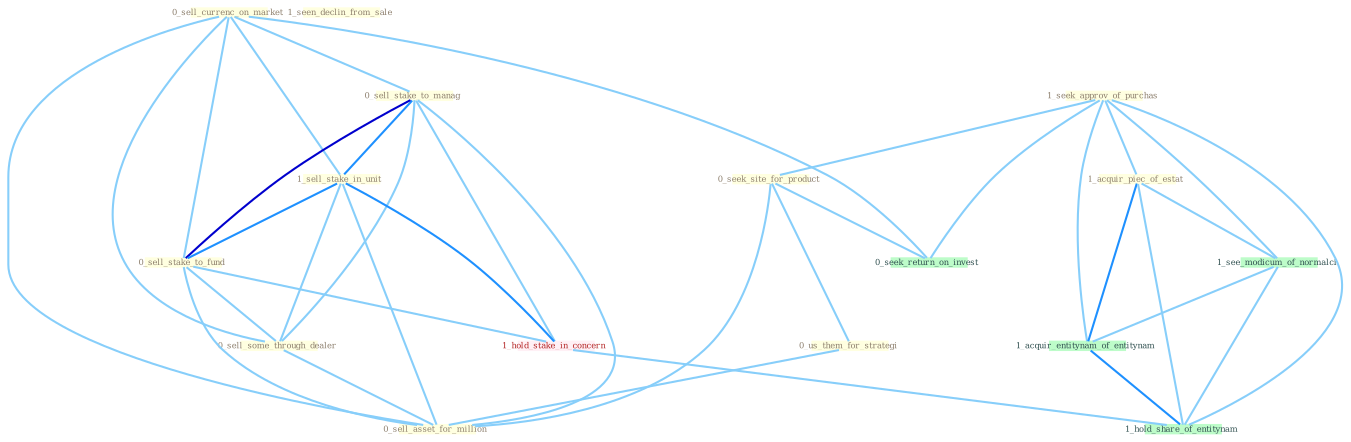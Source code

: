Graph G{ 
    node
    [shape=polygon,style=filled,width=.5,height=.06,color="#BDFCC9",fixedsize=true,fontsize=4,
    fontcolor="#2f4f4f"];
    {node
    [color="#ffffe0", fontcolor="#8b7d6b"] "0_sell_currenc_on_market " "0_sell_stake_to_manag " "1_seen_declin_from_sale " "1_seek_approv_of_purchas " "1_sell_stake_in_unit " "0_sell_stake_to_fund " "0_seek_site_for_product " "0_sell_some_through_dealer " "0_us_them_for_strategi " "0_sell_asset_for_million " "1_acquir_piec_of_estat "}
{node [color="#fff0f5", fontcolor="#b22222"] "1_hold_stake_in_concern "}
edge [color="#B0E2FF"];

	"0_sell_currenc_on_market " -- "0_sell_stake_to_manag " [w="1", color="#87cefa" ];
	"0_sell_currenc_on_market " -- "1_sell_stake_in_unit " [w="1", color="#87cefa" ];
	"0_sell_currenc_on_market " -- "0_sell_stake_to_fund " [w="1", color="#87cefa" ];
	"0_sell_currenc_on_market " -- "0_sell_some_through_dealer " [w="1", color="#87cefa" ];
	"0_sell_currenc_on_market " -- "0_sell_asset_for_million " [w="1", color="#87cefa" ];
	"0_sell_currenc_on_market " -- "0_seek_return_on_invest " [w="1", color="#87cefa" ];
	"0_sell_stake_to_manag " -- "1_sell_stake_in_unit " [w="2", color="#1e90ff" , len=0.8];
	"0_sell_stake_to_manag " -- "0_sell_stake_to_fund " [w="3", color="#0000cd" , len=0.6];
	"0_sell_stake_to_manag " -- "0_sell_some_through_dealer " [w="1", color="#87cefa" ];
	"0_sell_stake_to_manag " -- "0_sell_asset_for_million " [w="1", color="#87cefa" ];
	"0_sell_stake_to_manag " -- "1_hold_stake_in_concern " [w="1", color="#87cefa" ];
	"1_seek_approv_of_purchas " -- "0_seek_site_for_product " [w="1", color="#87cefa" ];
	"1_seek_approv_of_purchas " -- "1_acquir_piec_of_estat " [w="1", color="#87cefa" ];
	"1_seek_approv_of_purchas " -- "0_seek_return_on_invest " [w="1", color="#87cefa" ];
	"1_seek_approv_of_purchas " -- "1_see_modicum_of_normalci " [w="1", color="#87cefa" ];
	"1_seek_approv_of_purchas " -- "1_acquir_entitynam_of_entitynam " [w="1", color="#87cefa" ];
	"1_seek_approv_of_purchas " -- "1_hold_share_of_entitynam " [w="1", color="#87cefa" ];
	"1_sell_stake_in_unit " -- "0_sell_stake_to_fund " [w="2", color="#1e90ff" , len=0.8];
	"1_sell_stake_in_unit " -- "0_sell_some_through_dealer " [w="1", color="#87cefa" ];
	"1_sell_stake_in_unit " -- "0_sell_asset_for_million " [w="1", color="#87cefa" ];
	"1_sell_stake_in_unit " -- "1_hold_stake_in_concern " [w="2", color="#1e90ff" , len=0.8];
	"0_sell_stake_to_fund " -- "0_sell_some_through_dealer " [w="1", color="#87cefa" ];
	"0_sell_stake_to_fund " -- "0_sell_asset_for_million " [w="1", color="#87cefa" ];
	"0_sell_stake_to_fund " -- "1_hold_stake_in_concern " [w="1", color="#87cefa" ];
	"0_seek_site_for_product " -- "0_us_them_for_strategi " [w="1", color="#87cefa" ];
	"0_seek_site_for_product " -- "0_sell_asset_for_million " [w="1", color="#87cefa" ];
	"0_seek_site_for_product " -- "0_seek_return_on_invest " [w="1", color="#87cefa" ];
	"0_sell_some_through_dealer " -- "0_sell_asset_for_million " [w="1", color="#87cefa" ];
	"0_us_them_for_strategi " -- "0_sell_asset_for_million " [w="1", color="#87cefa" ];
	"1_acquir_piec_of_estat " -- "1_see_modicum_of_normalci " [w="1", color="#87cefa" ];
	"1_acquir_piec_of_estat " -- "1_acquir_entitynam_of_entitynam " [w="2", color="#1e90ff" , len=0.8];
	"1_acquir_piec_of_estat " -- "1_hold_share_of_entitynam " [w="1", color="#87cefa" ];
	"1_hold_stake_in_concern " -- "1_hold_share_of_entitynam " [w="1", color="#87cefa" ];
	"1_see_modicum_of_normalci " -- "1_acquir_entitynam_of_entitynam " [w="1", color="#87cefa" ];
	"1_see_modicum_of_normalci " -- "1_hold_share_of_entitynam " [w="1", color="#87cefa" ];
	"1_acquir_entitynam_of_entitynam " -- "1_hold_share_of_entitynam " [w="2", color="#1e90ff" , len=0.8];
}